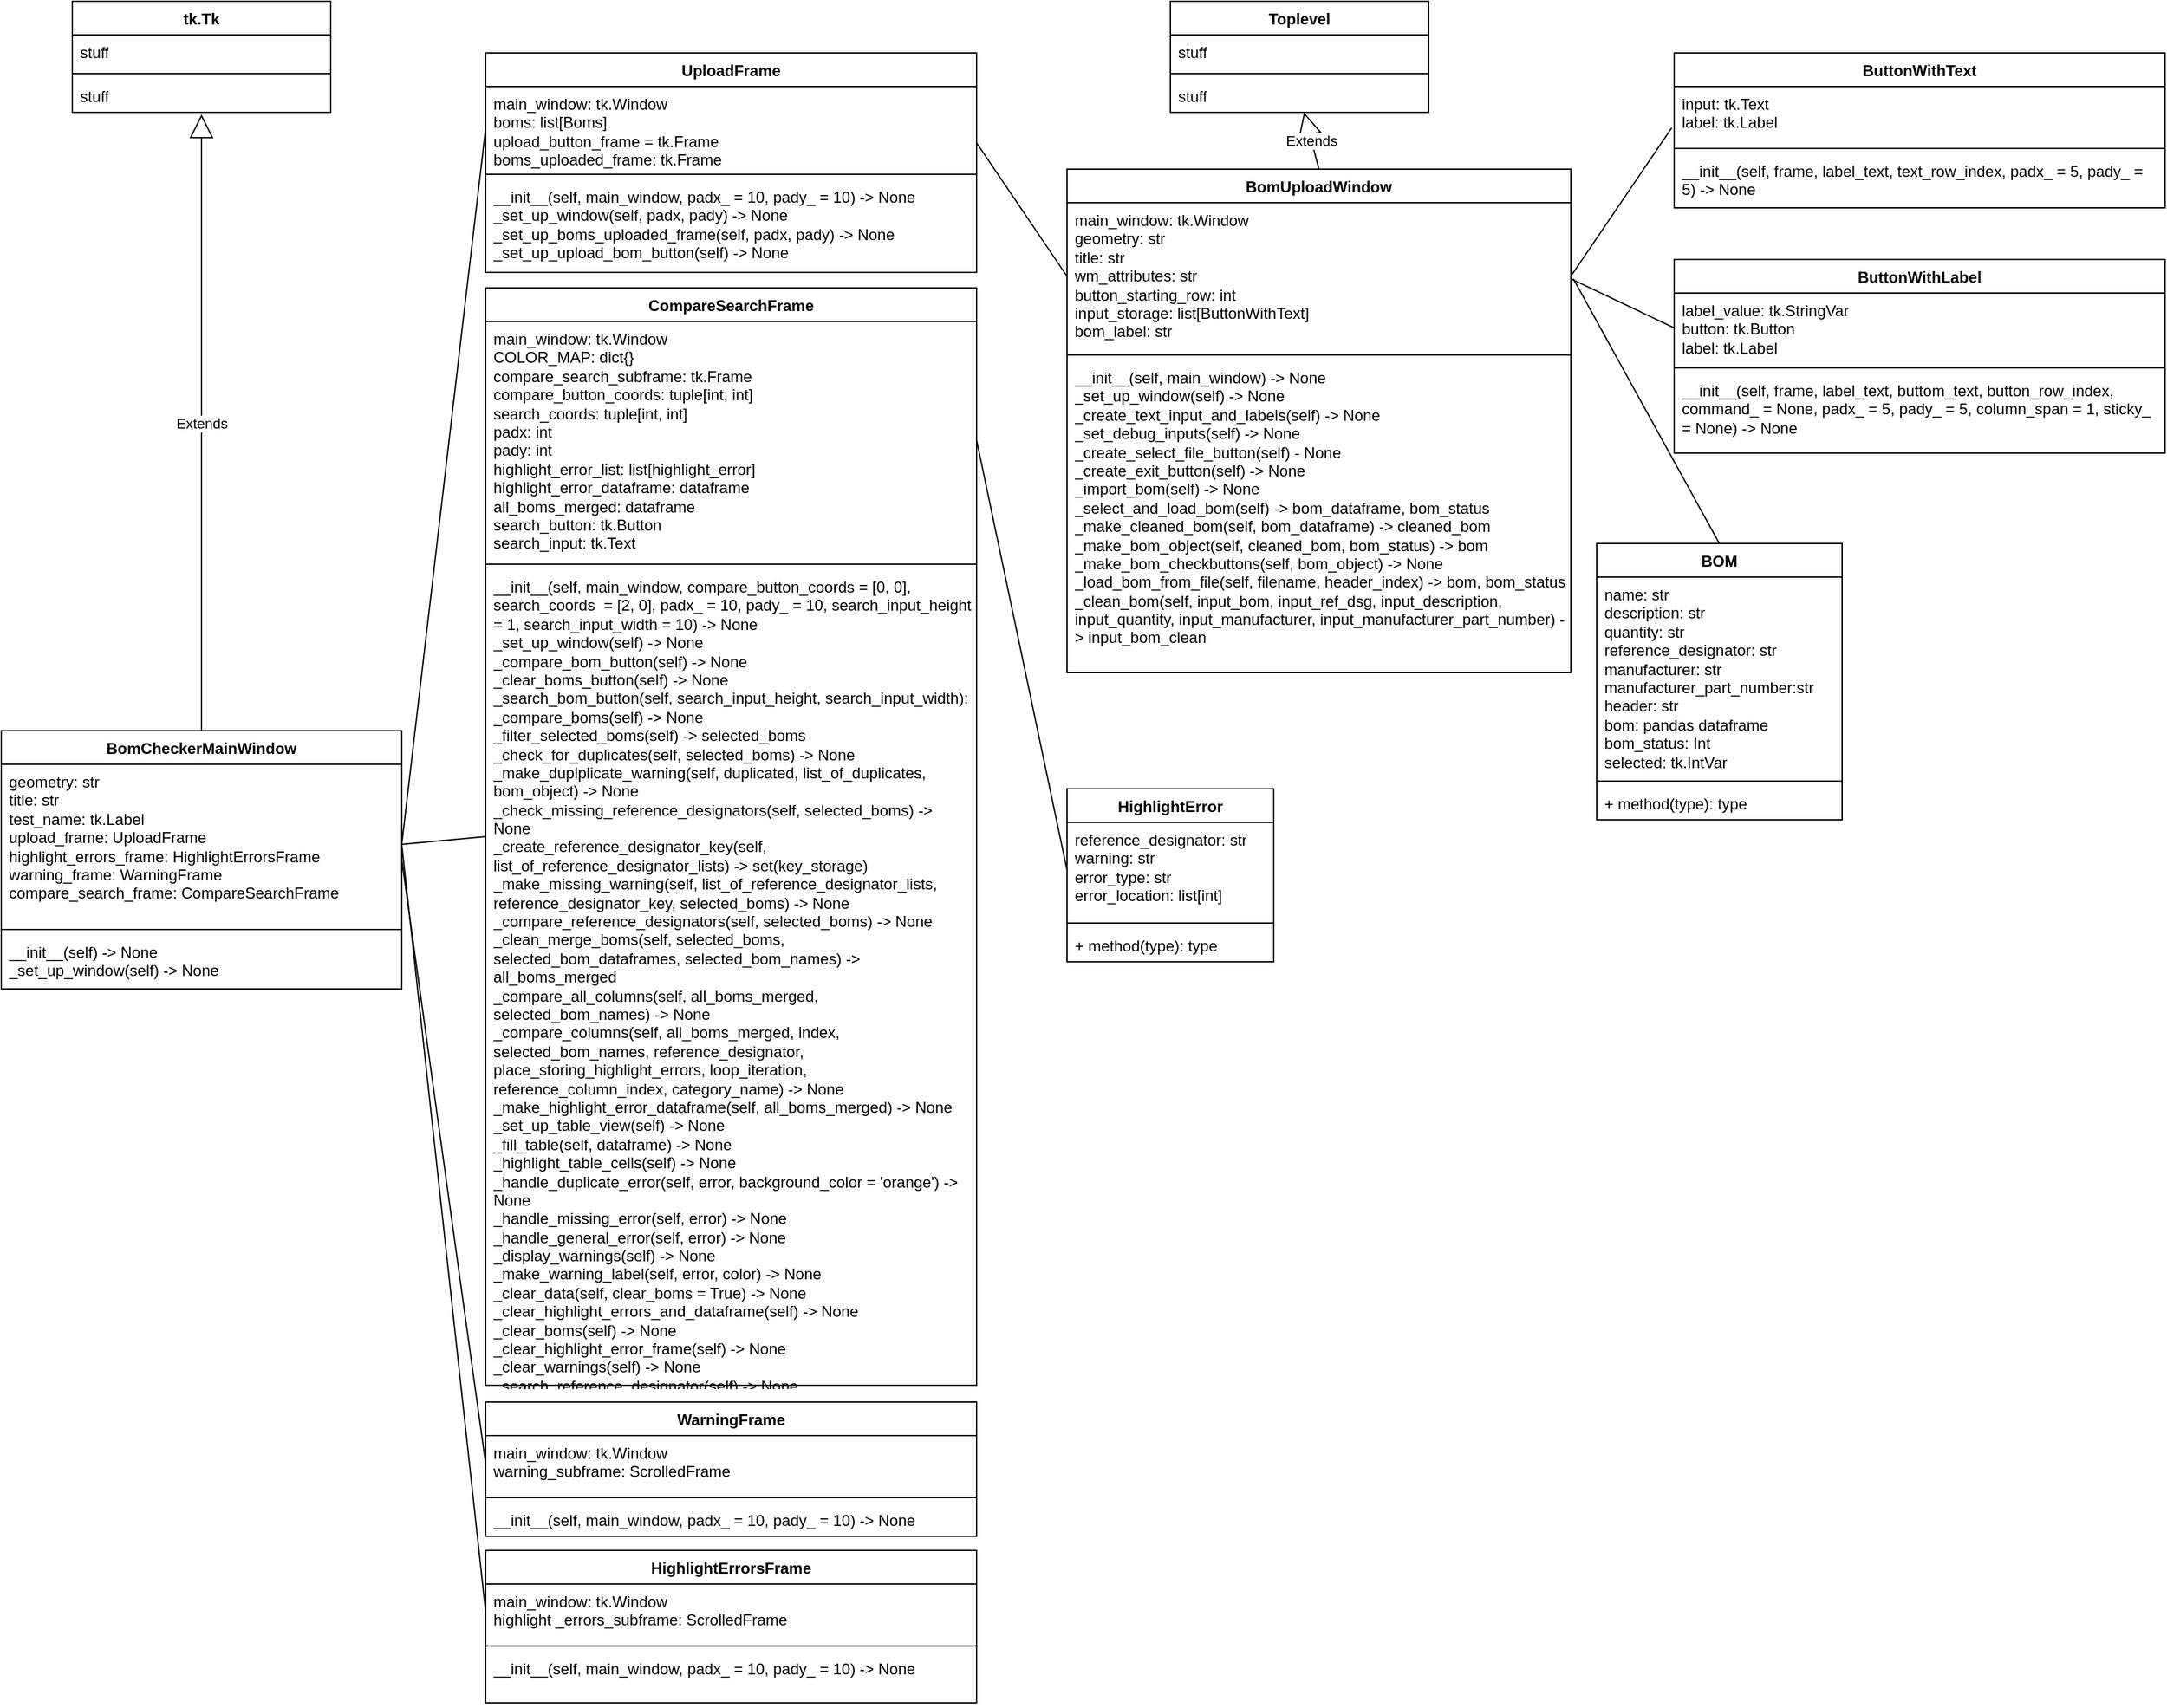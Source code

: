 <mxfile version="24.8.1">
  <diagram name="Page-1" id="vMH8HhIBkj1jx-lWY0Aj">
    <mxGraphModel dx="1909" dy="1189" grid="1" gridSize="10" guides="1" tooltips="1" connect="1" arrows="1" fold="1" page="1" pageScale="1" pageWidth="850" pageHeight="1100" math="0" shadow="0">
      <root>
        <mxCell id="0" />
        <mxCell id="1" parent="0" />
        <mxCell id="oc0d_i5aHuvM6bAmKXlb-20" value="tk.Tk" style="swimlane;fontStyle=1;align=center;verticalAlign=top;childLayout=stackLayout;horizontal=1;startSize=26;horizontalStack=0;resizeParent=1;resizeParentMax=0;resizeLast=0;collapsible=1;marginBottom=0;whiteSpace=wrap;html=1;" parent="1" vertex="1">
          <mxGeometry x="80" width="200" height="86" as="geometry" />
        </mxCell>
        <mxCell id="oc0d_i5aHuvM6bAmKXlb-21" value="stuff" style="text;strokeColor=none;fillColor=none;align=left;verticalAlign=top;spacingLeft=4;spacingRight=4;overflow=hidden;rotatable=0;points=[[0,0.5],[1,0.5]];portConstraint=eastwest;whiteSpace=wrap;html=1;" parent="oc0d_i5aHuvM6bAmKXlb-20" vertex="1">
          <mxGeometry y="26" width="200" height="26" as="geometry" />
        </mxCell>
        <mxCell id="oc0d_i5aHuvM6bAmKXlb-22" value="" style="line;strokeWidth=1;fillColor=none;align=left;verticalAlign=middle;spacingTop=-1;spacingLeft=3;spacingRight=3;rotatable=0;labelPosition=right;points=[];portConstraint=eastwest;strokeColor=inherit;" parent="oc0d_i5aHuvM6bAmKXlb-20" vertex="1">
          <mxGeometry y="52" width="200" height="8" as="geometry" />
        </mxCell>
        <mxCell id="oc0d_i5aHuvM6bAmKXlb-23" value="stuff" style="text;strokeColor=none;fillColor=none;align=left;verticalAlign=top;spacingLeft=4;spacingRight=4;overflow=hidden;rotatable=0;points=[[0,0.5],[1,0.5]];portConstraint=eastwest;whiteSpace=wrap;html=1;" parent="oc0d_i5aHuvM6bAmKXlb-20" vertex="1">
          <mxGeometry y="60" width="200" height="26" as="geometry" />
        </mxCell>
        <mxCell id="oc0d_i5aHuvM6bAmKXlb-30" value="BomCheckerMainWindow" style="swimlane;fontStyle=1;align=center;verticalAlign=top;childLayout=stackLayout;horizontal=1;startSize=26;horizontalStack=0;resizeParent=1;resizeParentMax=0;resizeLast=0;collapsible=1;marginBottom=0;whiteSpace=wrap;html=1;" parent="1" vertex="1">
          <mxGeometry x="25" y="565" width="310" height="200" as="geometry" />
        </mxCell>
        <mxCell id="oc0d_i5aHuvM6bAmKXlb-31" value="&lt;div&gt;geometry: str&lt;br&gt;&lt;/div&gt;&lt;div&gt;title: str&lt;/div&gt;&lt;div&gt;test_name: tk.Label&lt;/div&gt;&lt;div&gt;upload_frame: UploadFrame&lt;/div&gt;&lt;div&gt;highlight_errors_frame: HighlightErrorsFrame&lt;/div&gt;&lt;div&gt;warning_frame: WarningFrame&lt;/div&gt;&lt;div&gt;compare_search_frame: CompareSearchFrame&lt;/div&gt;&lt;div&gt;&lt;br&gt;&lt;/div&gt;&lt;div&gt;&lt;br&gt;&lt;/div&gt;&lt;div&gt;&lt;br&gt;&lt;/div&gt;&lt;div&gt;&lt;br&gt;&lt;br&gt;&lt;/div&gt;" style="text;strokeColor=none;fillColor=none;align=left;verticalAlign=top;spacingLeft=4;spacingRight=4;overflow=hidden;rotatable=0;points=[[0,0.5],[1,0.5]];portConstraint=eastwest;whiteSpace=wrap;html=1;" parent="oc0d_i5aHuvM6bAmKXlb-30" vertex="1">
          <mxGeometry y="26" width="310" height="124" as="geometry" />
        </mxCell>
        <mxCell id="oc0d_i5aHuvM6bAmKXlb-32" value="" style="line;strokeWidth=1;fillColor=none;align=left;verticalAlign=middle;spacingTop=-1;spacingLeft=3;spacingRight=3;rotatable=0;labelPosition=right;points=[];portConstraint=eastwest;strokeColor=inherit;" parent="oc0d_i5aHuvM6bAmKXlb-30" vertex="1">
          <mxGeometry y="150" width="310" height="8" as="geometry" />
        </mxCell>
        <mxCell id="oc0d_i5aHuvM6bAmKXlb-33" value="&lt;div&gt;__init__(self) -&amp;gt; None&lt;/div&gt;&lt;div&gt;_set_up_window(self) -&amp;gt; None&lt;br&gt;&lt;/div&gt;" style="text;strokeColor=none;fillColor=none;align=left;verticalAlign=top;spacingLeft=4;spacingRight=4;overflow=hidden;rotatable=0;points=[[0,0.5],[1,0.5]];portConstraint=eastwest;whiteSpace=wrap;html=1;" parent="oc0d_i5aHuvM6bAmKXlb-30" vertex="1">
          <mxGeometry y="158" width="310" height="42" as="geometry" />
        </mxCell>
        <mxCell id="oc0d_i5aHuvM6bAmKXlb-38" value="UploadFrame" style="swimlane;fontStyle=1;align=center;verticalAlign=top;childLayout=stackLayout;horizontal=1;startSize=26;horizontalStack=0;resizeParent=1;resizeParentMax=0;resizeLast=0;collapsible=1;marginBottom=0;whiteSpace=wrap;html=1;" parent="1" vertex="1">
          <mxGeometry x="400" y="40" width="380" height="170" as="geometry" />
        </mxCell>
        <mxCell id="oc0d_i5aHuvM6bAmKXlb-39" value="&lt;div&gt;main_window: tk.Window&lt;br&gt;&lt;/div&gt;&lt;div&gt;boms: list[Boms]&lt;/div&gt;&lt;div&gt;upload_button_frame = tk.Frame&lt;br&gt;&lt;/div&gt;&lt;div&gt;boms_uploaded_frame: tk.Frame&lt;/div&gt;" style="text;strokeColor=none;fillColor=none;align=left;verticalAlign=top;spacingLeft=4;spacingRight=4;overflow=hidden;rotatable=0;points=[[0,0.5],[1,0.5]];portConstraint=eastwest;whiteSpace=wrap;html=1;" parent="oc0d_i5aHuvM6bAmKXlb-38" vertex="1">
          <mxGeometry y="26" width="380" height="64" as="geometry" />
        </mxCell>
        <mxCell id="oc0d_i5aHuvM6bAmKXlb-40" value="" style="line;strokeWidth=1;fillColor=none;align=left;verticalAlign=middle;spacingTop=-1;spacingLeft=3;spacingRight=3;rotatable=0;labelPosition=right;points=[];portConstraint=eastwest;strokeColor=inherit;" parent="oc0d_i5aHuvM6bAmKXlb-38" vertex="1">
          <mxGeometry y="90" width="380" height="8" as="geometry" />
        </mxCell>
        <mxCell id="oc0d_i5aHuvM6bAmKXlb-41" value="&lt;div&gt;__init__(self, main_window, padx_ = 10, pady_ = 10) -&amp;gt; None&lt;/div&gt;&lt;div&gt;_set_up_window(self, padx, pady) -&amp;gt; None&lt;/div&gt;&lt;div&gt;_set_up_boms_uploaded_frame(self, padx, pady) -&amp;gt; None&lt;/div&gt;&lt;div&gt;_set_up_upload_bom_button(self) -&amp;gt; None&lt;br&gt;&lt;/div&gt;" style="text;strokeColor=none;fillColor=none;align=left;verticalAlign=top;spacingLeft=4;spacingRight=4;overflow=hidden;rotatable=0;points=[[0,0.5],[1,0.5]];portConstraint=eastwest;whiteSpace=wrap;html=1;" parent="oc0d_i5aHuvM6bAmKXlb-38" vertex="1">
          <mxGeometry y="98" width="380" height="72" as="geometry" />
        </mxCell>
        <mxCell id="oc0d_i5aHuvM6bAmKXlb-42" value="CompareSearchFrame" style="swimlane;fontStyle=1;align=center;verticalAlign=top;childLayout=stackLayout;horizontal=1;startSize=26;horizontalStack=0;resizeParent=1;resizeParentMax=0;resizeLast=0;collapsible=1;marginBottom=0;whiteSpace=wrap;html=1;strokeColor=#000000;" parent="1" vertex="1">
          <mxGeometry x="400" y="222" width="380" height="850" as="geometry" />
        </mxCell>
        <mxCell id="oc0d_i5aHuvM6bAmKXlb-43" value="&lt;div&gt;main_window: tk.Window&lt;/div&gt;&lt;div&gt;COLOR_MAP: dict{}&lt;br&gt;&lt;/div&gt;&lt;div&gt;compare_search_subframe: tk.Frame&lt;/div&gt;&lt;div&gt;compare_button_coords: tuple[int, int]&lt;/div&gt;&lt;div&gt;search_coords: tuple[int, int]&lt;/div&gt;&lt;div&gt;padx: int&lt;/div&gt;&lt;div&gt;pady: int&lt;br&gt;&lt;/div&gt;&lt;div&gt;highlight_error_list: list[highlight_error]&lt;br&gt;&lt;/div&gt;&lt;div&gt;highlight_error_dataframe: dataframe&lt;br&gt;&lt;/div&gt;&lt;div&gt;all_boms_merged: dataframe&lt;br&gt;&lt;/div&gt;&lt;div&gt;search_button: tk.Button &lt;br&gt;&lt;/div&gt;&lt;div&gt;search_input: tk.Text&lt;br&gt;&lt;/div&gt;" style="text;strokeColor=none;fillColor=none;align=left;verticalAlign=top;spacingLeft=4;spacingRight=4;overflow=hidden;rotatable=0;points=[[0,0.5],[1,0.5]];portConstraint=eastwest;whiteSpace=wrap;html=1;" parent="oc0d_i5aHuvM6bAmKXlb-42" vertex="1">
          <mxGeometry y="26" width="380" height="184" as="geometry" />
        </mxCell>
        <mxCell id="oc0d_i5aHuvM6bAmKXlb-44" value="" style="line;strokeWidth=1;fillColor=none;align=left;verticalAlign=middle;spacingTop=-1;spacingLeft=3;spacingRight=3;rotatable=0;labelPosition=right;points=[];portConstraint=eastwest;strokeColor=inherit;" parent="oc0d_i5aHuvM6bAmKXlb-42" vertex="1">
          <mxGeometry y="210" width="380" height="8" as="geometry" />
        </mxCell>
        <mxCell id="oc0d_i5aHuvM6bAmKXlb-45" value="&lt;div&gt;__init__(self, main_window, compare_button_coords = [0, 0], search_coords&amp;nbsp; = [2, 0], padx_ = 10, pady_ = 10, search_input_height = 1, search_input_width = 10) -&amp;gt; None&lt;/div&gt;&lt;div&gt;_set_up_window(self) -&amp;gt; None&lt;/div&gt;&lt;div&gt;_compare_bom_button(self) -&amp;gt; None&lt;/div&gt;&lt;div&gt;_clear_boms_button(self) -&amp;gt; None&lt;/div&gt;&lt;div&gt;_search_bom_button(self, search_input_height, search_input_width): &lt;br&gt;&lt;/div&gt;&lt;div&gt;_compare_boms(self) -&amp;gt; None&lt;/div&gt;&lt;div&gt;_filter_selected_boms(self) -&amp;gt; selected_boms&lt;br&gt;&lt;/div&gt;&lt;div&gt;_check_for_duplicates(self, selected_boms) -&amp;gt; None&lt;/div&gt;&lt;div&gt;_make_duplplicate_warning(self, duplicated, list_of_duplicates, bom_object) -&amp;gt; None&lt;/div&gt;&lt;div&gt;_check_missing_reference_designators(self, selected_boms) -&amp;gt; None&lt;/div&gt;&lt;div&gt;_create_reference_designator_key(self, list_of_reference_designator_lists) -&amp;gt; set(key_storage)&lt;br&gt;&lt;/div&gt;&lt;div&gt;_make_missing_warning(self, list_of_reference_designator_lists, reference_designator_key, selected_boms) -&amp;gt; None&lt;/div&gt;&lt;div&gt;_compare_reference_designators(self, selected_boms) -&amp;gt; None&lt;/div&gt;&lt;div&gt;_clean_merge_boms(self, selected_boms, selected_bom_dataframes, selected_bom_names) -&amp;gt; all_boms_merged&lt;/div&gt;&lt;div&gt;_compare_all_columns(self, all_boms_merged, selected_bom_names) -&amp;gt; None&lt;/div&gt;&lt;div&gt;_compare_columns(self, all_boms_merged, index, selected_bom_names, reference_designator, place_storing_highlight_errors, loop_iteration, reference_column_index, category_name) -&amp;gt; None&lt;/div&gt;&lt;div&gt;_make_highlight_error_dataframe(self, all_boms_merged) -&amp;gt; None&lt;/div&gt;&lt;div&gt;_set_up_table_view(self) -&amp;gt; None&lt;/div&gt;&lt;div&gt;_fill_table(self, dataframe) -&amp;gt; None&lt;/div&gt;&lt;div&gt;_highlight_table_cells(self) -&amp;gt; None&lt;/div&gt;&lt;div&gt;_handle_duplicate_error(self, error, background_color = &#39;orange&#39;) -&amp;gt; None&lt;/div&gt;&lt;div&gt;_handle_missing_error(self, error) -&amp;gt; None&lt;/div&gt;&lt;div&gt;_handle_general_error(self, error) -&amp;gt; None&lt;/div&gt;&lt;div&gt;_display_warnings(self) -&amp;gt; None&lt;/div&gt;&lt;div&gt;_make_warning_label(self, error, color) -&amp;gt; None&lt;/div&gt;&lt;div&gt;_clear_data(self, clear_boms = True) -&amp;gt; None&lt;/div&gt;&lt;div&gt;_clear_highlight_errors_and_dataframe(self) -&amp;gt; None&lt;/div&gt;&lt;div&gt;_clear_boms(self) -&amp;gt; None&lt;/div&gt;&lt;div&gt;_clear_highlight_error_frame(self) -&amp;gt; None&lt;/div&gt;&lt;div&gt;_clear_warnings(self) -&amp;gt; None&lt;/div&gt;&lt;div&gt;_search_reference_designator(self) -&amp;gt; None&lt;/div&gt;&lt;div&gt;_get_searched_reference_designators(self) -&amp;gt; None&lt;/div&gt;" style="text;strokeColor=none;fillColor=none;align=left;verticalAlign=top;spacingLeft=4;spacingRight=4;overflow=hidden;rotatable=0;points=[[0,0.5],[1,0.5]];portConstraint=eastwest;whiteSpace=wrap;html=1;" parent="oc0d_i5aHuvM6bAmKXlb-42" vertex="1">
          <mxGeometry y="218" width="380" height="632" as="geometry" />
        </mxCell>
        <mxCell id="oc0d_i5aHuvM6bAmKXlb-46" value="WarningFrame" style="swimlane;fontStyle=1;align=center;verticalAlign=top;childLayout=stackLayout;horizontal=1;startSize=26;horizontalStack=0;resizeParent=1;resizeParentMax=0;resizeLast=0;collapsible=1;marginBottom=0;whiteSpace=wrap;html=1;" parent="1" vertex="1">
          <mxGeometry x="400" y="1085" width="380" height="104" as="geometry" />
        </mxCell>
        <mxCell id="oc0d_i5aHuvM6bAmKXlb-47" value="&lt;div&gt;main_window: tk.Window&lt;/div&gt;&lt;div&gt;warning_subframe: ScrolledFrame&lt;br&gt;&lt;/div&gt;" style="text;strokeColor=none;fillColor=none;align=left;verticalAlign=top;spacingLeft=4;spacingRight=4;overflow=hidden;rotatable=0;points=[[0,0.5],[1,0.5]];portConstraint=eastwest;whiteSpace=wrap;html=1;" parent="oc0d_i5aHuvM6bAmKXlb-46" vertex="1">
          <mxGeometry y="26" width="380" height="44" as="geometry" />
        </mxCell>
        <mxCell id="oc0d_i5aHuvM6bAmKXlb-48" value="" style="line;strokeWidth=1;fillColor=none;align=left;verticalAlign=middle;spacingTop=-1;spacingLeft=3;spacingRight=3;rotatable=0;labelPosition=right;points=[];portConstraint=eastwest;strokeColor=inherit;" parent="oc0d_i5aHuvM6bAmKXlb-46" vertex="1">
          <mxGeometry y="70" width="380" height="8" as="geometry" />
        </mxCell>
        <mxCell id="oc0d_i5aHuvM6bAmKXlb-49" value="__init__(self, main_window, padx_ = 10, pady_ = 10) -&amp;gt; None" style="text;strokeColor=none;fillColor=none;align=left;verticalAlign=top;spacingLeft=4;spacingRight=4;overflow=hidden;rotatable=0;points=[[0,0.5],[1,0.5]];portConstraint=eastwest;whiteSpace=wrap;html=1;" parent="oc0d_i5aHuvM6bAmKXlb-46" vertex="1">
          <mxGeometry y="78" width="380" height="26" as="geometry" />
        </mxCell>
        <mxCell id="oc0d_i5aHuvM6bAmKXlb-50" value="HighlightErrorsFrame" style="swimlane;fontStyle=1;align=center;verticalAlign=top;childLayout=stackLayout;horizontal=1;startSize=26;horizontalStack=0;resizeParent=1;resizeParentMax=0;resizeLast=0;collapsible=1;marginBottom=0;whiteSpace=wrap;html=1;" parent="1" vertex="1">
          <mxGeometry x="400" y="1200" width="380" height="118" as="geometry" />
        </mxCell>
        <mxCell id="oc0d_i5aHuvM6bAmKXlb-51" value="&lt;div&gt;main_window: tk.Window&lt;/div&gt;&lt;div&gt;highlight _errors_subframe: ScrolledFrame&lt;br&gt;&lt;/div&gt;" style="text;strokeColor=none;fillColor=none;align=left;verticalAlign=top;spacingLeft=4;spacingRight=4;overflow=hidden;rotatable=0;points=[[0,0.5],[1,0.5]];portConstraint=eastwest;whiteSpace=wrap;html=1;" parent="oc0d_i5aHuvM6bAmKXlb-50" vertex="1">
          <mxGeometry y="26" width="380" height="44" as="geometry" />
        </mxCell>
        <mxCell id="oc0d_i5aHuvM6bAmKXlb-52" value="" style="line;strokeWidth=1;fillColor=none;align=left;verticalAlign=middle;spacingTop=-1;spacingLeft=3;spacingRight=3;rotatable=0;labelPosition=right;points=[];portConstraint=eastwest;strokeColor=inherit;" parent="oc0d_i5aHuvM6bAmKXlb-50" vertex="1">
          <mxGeometry y="70" width="380" height="8" as="geometry" />
        </mxCell>
        <mxCell id="oc0d_i5aHuvM6bAmKXlb-53" value="__init__(self, main_window, padx_ = 10, pady_ = 10) -&amp;gt; None" style="text;strokeColor=none;fillColor=none;align=left;verticalAlign=top;spacingLeft=4;spacingRight=4;overflow=hidden;rotatable=0;points=[[0,0.5],[1,0.5]];portConstraint=eastwest;whiteSpace=wrap;html=1;" parent="oc0d_i5aHuvM6bAmKXlb-50" vertex="1">
          <mxGeometry y="78" width="380" height="40" as="geometry" />
        </mxCell>
        <mxCell id="oc0d_i5aHuvM6bAmKXlb-54" value="Extends" style="endArrow=block;endSize=16;endFill=0;html=1;rounded=0;entryX=0.5;entryY=1.058;entryDx=0;entryDy=0;entryPerimeter=0;exitX=0.5;exitY=0;exitDx=0;exitDy=0;" parent="1" source="oc0d_i5aHuvM6bAmKXlb-30" target="oc0d_i5aHuvM6bAmKXlb-23" edge="1">
          <mxGeometry width="160" relative="1" as="geometry">
            <mxPoint x="190" y="280" as="sourcePoint" />
            <mxPoint x="350" y="280" as="targetPoint" />
          </mxGeometry>
        </mxCell>
        <mxCell id="oc0d_i5aHuvM6bAmKXlb-55" value="" style="endArrow=none;html=1;rounded=0;entryX=0;entryY=0.5;entryDx=0;entryDy=0;exitX=1;exitY=0.5;exitDx=0;exitDy=0;" parent="1" source="oc0d_i5aHuvM6bAmKXlb-31" target="oc0d_i5aHuvM6bAmKXlb-39" edge="1">
          <mxGeometry width="50" height="50" relative="1" as="geometry">
            <mxPoint x="320" y="270" as="sourcePoint" />
            <mxPoint x="370" y="220" as="targetPoint" />
          </mxGeometry>
        </mxCell>
        <mxCell id="oc0d_i5aHuvM6bAmKXlb-56" value="" style="endArrow=none;html=1;rounded=0;entryX=0;entryY=0.5;entryDx=0;entryDy=0;exitX=1;exitY=0.5;exitDx=0;exitDy=0;" parent="1" source="oc0d_i5aHuvM6bAmKXlb-31" target="oc0d_i5aHuvM6bAmKXlb-42" edge="1">
          <mxGeometry width="50" height="50" relative="1" as="geometry">
            <mxPoint x="345" y="258" as="sourcePoint" />
            <mxPoint x="410" y="72" as="targetPoint" />
          </mxGeometry>
        </mxCell>
        <mxCell id="oc0d_i5aHuvM6bAmKXlb-57" value="" style="endArrow=none;html=1;rounded=0;entryX=0;entryY=0.5;entryDx=0;entryDy=0;exitX=1;exitY=0.5;exitDx=0;exitDy=0;" parent="1" source="oc0d_i5aHuvM6bAmKXlb-31" target="oc0d_i5aHuvM6bAmKXlb-51" edge="1">
          <mxGeometry width="50" height="50" relative="1" as="geometry">
            <mxPoint x="320" y="280" as="sourcePoint" />
            <mxPoint x="370" y="230" as="targetPoint" />
          </mxGeometry>
        </mxCell>
        <mxCell id="oc0d_i5aHuvM6bAmKXlb-58" value="" style="endArrow=none;html=1;rounded=0;entryX=0;entryY=0.5;entryDx=0;entryDy=0;exitX=1;exitY=0.5;exitDx=0;exitDy=0;" parent="1" source="oc0d_i5aHuvM6bAmKXlb-30" target="oc0d_i5aHuvM6bAmKXlb-47" edge="1">
          <mxGeometry width="50" height="50" relative="1" as="geometry">
            <mxPoint x="320" y="280" as="sourcePoint" />
            <mxPoint x="370" y="230" as="targetPoint" />
          </mxGeometry>
        </mxCell>
        <mxCell id="oc0d_i5aHuvM6bAmKXlb-59" value="ButtonWithText" style="swimlane;fontStyle=1;align=center;verticalAlign=top;childLayout=stackLayout;horizontal=1;startSize=26;horizontalStack=0;resizeParent=1;resizeParentMax=0;resizeLast=0;collapsible=1;marginBottom=0;whiteSpace=wrap;html=1;" parent="1" vertex="1">
          <mxGeometry x="1320" y="40" width="380" height="120" as="geometry" />
        </mxCell>
        <mxCell id="oc0d_i5aHuvM6bAmKXlb-60" value="&lt;div&gt;input: tk.Text&lt;/div&gt;&lt;div&gt;label: tk.Label&lt;br&gt;&lt;/div&gt;" style="text;strokeColor=none;fillColor=none;align=left;verticalAlign=top;spacingLeft=4;spacingRight=4;overflow=hidden;rotatable=0;points=[[0,0.5],[1,0.5]];portConstraint=eastwest;whiteSpace=wrap;html=1;" parent="oc0d_i5aHuvM6bAmKXlb-59" vertex="1">
          <mxGeometry y="26" width="380" height="44" as="geometry" />
        </mxCell>
        <mxCell id="oc0d_i5aHuvM6bAmKXlb-61" value="" style="line;strokeWidth=1;fillColor=none;align=left;verticalAlign=middle;spacingTop=-1;spacingLeft=3;spacingRight=3;rotatable=0;labelPosition=right;points=[];portConstraint=eastwest;strokeColor=inherit;" parent="oc0d_i5aHuvM6bAmKXlb-59" vertex="1">
          <mxGeometry y="70" width="380" height="8" as="geometry" />
        </mxCell>
        <mxCell id="oc0d_i5aHuvM6bAmKXlb-62" value="__init__(self, frame, label_text, text_row_index, padx_ = 5, pady_ = 5) -&amp;gt; None" style="text;strokeColor=none;fillColor=none;align=left;verticalAlign=top;spacingLeft=4;spacingRight=4;overflow=hidden;rotatable=0;points=[[0,0.5],[1,0.5]];portConstraint=eastwest;whiteSpace=wrap;html=1;" parent="oc0d_i5aHuvM6bAmKXlb-59" vertex="1">
          <mxGeometry y="78" width="380" height="42" as="geometry" />
        </mxCell>
        <mxCell id="oc0d_i5aHuvM6bAmKXlb-63" value="ButtonWithLabel" style="swimlane;fontStyle=1;align=center;verticalAlign=top;childLayout=stackLayout;horizontal=1;startSize=26;horizontalStack=0;resizeParent=1;resizeParentMax=0;resizeLast=0;collapsible=1;marginBottom=0;whiteSpace=wrap;html=1;" parent="1" vertex="1">
          <mxGeometry x="1320" y="200" width="380" height="150" as="geometry" />
        </mxCell>
        <mxCell id="oc0d_i5aHuvM6bAmKXlb-64" value="&lt;div&gt;label_value: tk.StringVar&lt;/div&gt;&lt;div&gt;button: tk.Button&lt;/div&gt;&lt;div&gt;label: tk.Label&lt;br&gt;&lt;/div&gt;" style="text;strokeColor=none;fillColor=none;align=left;verticalAlign=top;spacingLeft=4;spacingRight=4;overflow=hidden;rotatable=0;points=[[0,0.5],[1,0.5]];portConstraint=eastwest;whiteSpace=wrap;html=1;" parent="oc0d_i5aHuvM6bAmKXlb-63" vertex="1">
          <mxGeometry y="26" width="380" height="54" as="geometry" />
        </mxCell>
        <mxCell id="oc0d_i5aHuvM6bAmKXlb-65" value="" style="line;strokeWidth=1;fillColor=none;align=left;verticalAlign=middle;spacingTop=-1;spacingLeft=3;spacingRight=3;rotatable=0;labelPosition=right;points=[];portConstraint=eastwest;strokeColor=inherit;" parent="oc0d_i5aHuvM6bAmKXlb-63" vertex="1">
          <mxGeometry y="80" width="380" height="8" as="geometry" />
        </mxCell>
        <mxCell id="oc0d_i5aHuvM6bAmKXlb-66" value="__init__(self, frame, label_text, buttom_text, button_row_index, command_ = None, padx_ = 5, pady_ = 5, column_span = 1, sticky_ = None) -&amp;gt; None" style="text;strokeColor=none;fillColor=none;align=left;verticalAlign=top;spacingLeft=4;spacingRight=4;overflow=hidden;rotatable=0;points=[[0,0.5],[1,0.5]];portConstraint=eastwest;whiteSpace=wrap;html=1;" parent="oc0d_i5aHuvM6bAmKXlb-63" vertex="1">
          <mxGeometry y="88" width="380" height="62" as="geometry" />
        </mxCell>
        <mxCell id="oc0d_i5aHuvM6bAmKXlb-68" value="Toplevel" style="swimlane;fontStyle=1;align=center;verticalAlign=top;childLayout=stackLayout;horizontal=1;startSize=26;horizontalStack=0;resizeParent=1;resizeParentMax=0;resizeLast=0;collapsible=1;marginBottom=0;whiteSpace=wrap;html=1;" parent="1" vertex="1">
          <mxGeometry x="930" width="200" height="86" as="geometry" />
        </mxCell>
        <mxCell id="oc0d_i5aHuvM6bAmKXlb-69" value="stuff" style="text;strokeColor=none;fillColor=none;align=left;verticalAlign=top;spacingLeft=4;spacingRight=4;overflow=hidden;rotatable=0;points=[[0,0.5],[1,0.5]];portConstraint=eastwest;whiteSpace=wrap;html=1;" parent="oc0d_i5aHuvM6bAmKXlb-68" vertex="1">
          <mxGeometry y="26" width="200" height="26" as="geometry" />
        </mxCell>
        <mxCell id="oc0d_i5aHuvM6bAmKXlb-70" value="" style="line;strokeWidth=1;fillColor=none;align=left;verticalAlign=middle;spacingTop=-1;spacingLeft=3;spacingRight=3;rotatable=0;labelPosition=right;points=[];portConstraint=eastwest;strokeColor=inherit;" parent="oc0d_i5aHuvM6bAmKXlb-68" vertex="1">
          <mxGeometry y="52" width="200" height="8" as="geometry" />
        </mxCell>
        <mxCell id="oc0d_i5aHuvM6bAmKXlb-71" value="stuff" style="text;strokeColor=none;fillColor=none;align=left;verticalAlign=top;spacingLeft=4;spacingRight=4;overflow=hidden;rotatable=0;points=[[0,0.5],[1,0.5]];portConstraint=eastwest;whiteSpace=wrap;html=1;" parent="oc0d_i5aHuvM6bAmKXlb-68" vertex="1">
          <mxGeometry y="60" width="200" height="26" as="geometry" />
        </mxCell>
        <mxCell id="oc0d_i5aHuvM6bAmKXlb-72" value="BomUploadWindow" style="swimlane;fontStyle=1;align=center;verticalAlign=top;childLayout=stackLayout;horizontal=1;startSize=26;horizontalStack=0;resizeParent=1;resizeParentMax=0;resizeLast=0;collapsible=1;marginBottom=0;whiteSpace=wrap;html=1;strokeColor=#000000;" parent="1" vertex="1">
          <mxGeometry x="850" y="130" width="390" height="390" as="geometry" />
        </mxCell>
        <mxCell id="oc0d_i5aHuvM6bAmKXlb-73" value="&lt;div&gt;main_window: tk.Window&lt;br&gt;&lt;/div&gt;&lt;div&gt;geometry: str&lt;br&gt;&lt;/div&gt;&lt;div&gt;title: str&lt;/div&gt;&lt;div&gt;wm_attributes: str&lt;/div&gt;&lt;div&gt;button_starting_row: int&lt;br&gt;&lt;/div&gt;&lt;div&gt;input_storage: list[ButtonWithText]&lt;/div&gt;&lt;div&gt;bom_label: str&lt;br&gt;&lt;/div&gt;" style="text;strokeColor=none;fillColor=none;align=left;verticalAlign=top;spacingLeft=4;spacingRight=4;overflow=hidden;rotatable=0;points=[[0,0.5],[1,0.5]];portConstraint=eastwest;whiteSpace=wrap;html=1;" parent="oc0d_i5aHuvM6bAmKXlb-72" vertex="1">
          <mxGeometry y="26" width="390" height="114" as="geometry" />
        </mxCell>
        <mxCell id="oc0d_i5aHuvM6bAmKXlb-74" value="" style="line;strokeWidth=1;fillColor=none;align=left;verticalAlign=middle;spacingTop=-1;spacingLeft=3;spacingRight=3;rotatable=0;labelPosition=right;points=[];portConstraint=eastwest;strokeColor=inherit;" parent="oc0d_i5aHuvM6bAmKXlb-72" vertex="1">
          <mxGeometry y="140" width="390" height="8" as="geometry" />
        </mxCell>
        <mxCell id="oc0d_i5aHuvM6bAmKXlb-75" value="&lt;div&gt;__init__(self, main_window) -&amp;gt; None&lt;/div&gt;&lt;div&gt;_set_up_window(self) -&amp;gt; None&lt;/div&gt;&lt;div&gt;_create_text_input_and_labels(self) -&amp;gt; None&lt;/div&gt;&lt;div&gt;_set_debug_inputs(self) -&amp;gt; None&lt;/div&gt;&lt;div&gt;_create_select_file_button(self) - None&lt;/div&gt;&lt;div&gt;_create_exit_button(self) -&amp;gt; None&lt;/div&gt;&lt;div&gt;_import_bom(self) -&amp;gt; None&lt;/div&gt;&lt;div&gt;_select_and_load_bom(self) -&amp;gt; bom_dataframe, bom_status&lt;/div&gt;&lt;div&gt;_make_cleaned_bom(self, bom_dataframe) -&amp;gt; cleaned_bom&lt;br&gt;&lt;/div&gt;&lt;div&gt;_make_bom_object(self, cleaned_bom, bom_status) -&amp;gt; bom&lt;/div&gt;&lt;div&gt;_make_bom_checkbuttons(self, bom_object) -&amp;gt; None&lt;/div&gt;&lt;div&gt;_load_bom_from_file(self, filename, header_index) -&amp;gt; bom, bom_status&lt;/div&gt;&lt;div&gt;_clean_bom(self, input_bom, input_ref_dsg, input_description, input_quantity, input_manufacturer, input_manufacturer_part_number) -&amp;gt; input_bom_clean&lt;/div&gt;" style="text;strokeColor=none;fillColor=none;align=left;verticalAlign=top;spacingLeft=4;spacingRight=4;overflow=hidden;rotatable=0;points=[[0,0.5],[1,0.5]];portConstraint=eastwest;whiteSpace=wrap;html=1;" parent="oc0d_i5aHuvM6bAmKXlb-72" vertex="1">
          <mxGeometry y="148" width="390" height="242" as="geometry" />
        </mxCell>
        <mxCell id="oc0d_i5aHuvM6bAmKXlb-76" value="Extends" style="endArrow=block;endSize=16;endFill=0;html=1;rounded=0;exitX=0.5;exitY=0;exitDx=0;exitDy=0;" parent="1" source="oc0d_i5aHuvM6bAmKXlb-72" target="oc0d_i5aHuvM6bAmKXlb-71" edge="1">
          <mxGeometry width="160" relative="1" as="geometry">
            <mxPoint x="179.58" y="588" as="sourcePoint" />
            <mxPoint x="179.58" y="516" as="targetPoint" />
          </mxGeometry>
        </mxCell>
        <mxCell id="oc0d_i5aHuvM6bAmKXlb-80" value="" style="endArrow=none;html=1;rounded=0;entryX=0;entryY=0.5;entryDx=0;entryDy=0;exitX=1.002;exitY=0.52;exitDx=0;exitDy=0;exitPerimeter=0;" parent="1" target="oc0d_i5aHuvM6bAmKXlb-64" edge="1" source="oc0d_i5aHuvM6bAmKXlb-73">
          <mxGeometry width="50" height="50" relative="1" as="geometry">
            <mxPoint x="1260" y="250" as="sourcePoint" />
            <mxPoint x="430" y="690" as="targetPoint" />
          </mxGeometry>
        </mxCell>
        <mxCell id="ZUJ1DAtpVTRaMqEPitPn-1" value="HighlightError" style="swimlane;fontStyle=1;align=center;verticalAlign=top;childLayout=stackLayout;horizontal=1;startSize=26;horizontalStack=0;resizeParent=1;resizeParentMax=0;resizeLast=0;collapsible=1;marginBottom=0;whiteSpace=wrap;html=1;strokeColor=#000000;" parent="1" vertex="1">
          <mxGeometry x="850" y="610" width="160" height="134" as="geometry" />
        </mxCell>
        <mxCell id="ZUJ1DAtpVTRaMqEPitPn-2" value="&lt;div&gt;reference_designator: str&lt;/div&gt;&lt;div&gt;warning: str&lt;/div&gt;&lt;div&gt;error_type: str&lt;/div&gt;&lt;div&gt;error_location: list[int]&lt;br&gt;&lt;/div&gt;" style="text;strokeColor=none;fillColor=none;align=left;verticalAlign=top;spacingLeft=4;spacingRight=4;overflow=hidden;rotatable=0;points=[[0,0.5],[1,0.5]];portConstraint=eastwest;whiteSpace=wrap;html=1;" parent="ZUJ1DAtpVTRaMqEPitPn-1" vertex="1">
          <mxGeometry y="26" width="160" height="74" as="geometry" />
        </mxCell>
        <mxCell id="ZUJ1DAtpVTRaMqEPitPn-3" value="" style="line;strokeWidth=1;fillColor=none;align=left;verticalAlign=middle;spacingTop=-1;spacingLeft=3;spacingRight=3;rotatable=0;labelPosition=right;points=[];portConstraint=eastwest;strokeColor=inherit;" parent="ZUJ1DAtpVTRaMqEPitPn-1" vertex="1">
          <mxGeometry y="100" width="160" height="8" as="geometry" />
        </mxCell>
        <mxCell id="ZUJ1DAtpVTRaMqEPitPn-4" value="+ method(type): type" style="text;strokeColor=none;fillColor=none;align=left;verticalAlign=top;spacingLeft=4;spacingRight=4;overflow=hidden;rotatable=0;points=[[0,0.5],[1,0.5]];portConstraint=eastwest;whiteSpace=wrap;html=1;" parent="ZUJ1DAtpVTRaMqEPitPn-1" vertex="1">
          <mxGeometry y="108" width="160" height="26" as="geometry" />
        </mxCell>
        <mxCell id="ZUJ1DAtpVTRaMqEPitPn-6" value="" style="endArrow=none;html=1;rounded=0;entryX=0;entryY=0.5;entryDx=0;entryDy=0;exitX=1;exitY=0.5;exitDx=0;exitDy=0;" parent="1" source="oc0d_i5aHuvM6bAmKXlb-43" target="ZUJ1DAtpVTRaMqEPitPn-2" edge="1">
          <mxGeometry width="50" height="50" relative="1" as="geometry">
            <mxPoint x="550" y="330" as="sourcePoint" />
            <mxPoint x="600" y="280" as="targetPoint" />
          </mxGeometry>
        </mxCell>
        <mxCell id="q_b3ON0QkNFNt4S9hLEJ-1" value="" style="endArrow=none;html=1;rounded=0;entryX=0;entryY=0.5;entryDx=0;entryDy=0;exitX=1;exitY=0.682;exitDx=0;exitDy=0;exitPerimeter=0;" parent="1" source="oc0d_i5aHuvM6bAmKXlb-39" target="oc0d_i5aHuvM6bAmKXlb-73" edge="1">
          <mxGeometry width="50" height="50" relative="1" as="geometry">
            <mxPoint x="830" y="380" as="sourcePoint" />
            <mxPoint x="880" y="330" as="targetPoint" />
          </mxGeometry>
        </mxCell>
        <mxCell id="q_b3ON0QkNFNt4S9hLEJ-2" value="BOM" style="swimlane;fontStyle=1;align=center;verticalAlign=top;childLayout=stackLayout;horizontal=1;startSize=26;horizontalStack=0;resizeParent=1;resizeParentMax=0;resizeLast=0;collapsible=1;marginBottom=0;whiteSpace=wrap;html=1;" parent="1" vertex="1">
          <mxGeometry x="1260" y="420" width="190" height="214" as="geometry" />
        </mxCell>
        <mxCell id="q_b3ON0QkNFNt4S9hLEJ-3" value="&lt;div&gt;name: str&lt;/div&gt;&lt;div&gt;description: str&lt;/div&gt;&lt;div&gt;quantity: str&lt;/div&gt;&lt;div&gt;reference_designator: str&lt;/div&gt;&lt;div&gt;manufacturer: str&lt;/div&gt;&lt;div&gt;manufacturer_part_number:str&lt;/div&gt;&lt;div&gt;header: str&lt;br&gt;&lt;/div&gt;&lt;div&gt;bom: pandas dataframe&lt;br&gt;&lt;/div&gt;&lt;div&gt;bom_status: Int&lt;/div&gt;&lt;div&gt;selected: tk.IntVar&lt;br&gt;&lt;/div&gt;&lt;div&gt;&lt;br&gt;&lt;/div&gt;" style="text;strokeColor=none;fillColor=none;align=left;verticalAlign=top;spacingLeft=4;spacingRight=4;overflow=hidden;rotatable=0;points=[[0,0.5],[1,0.5]];portConstraint=eastwest;whiteSpace=wrap;html=1;" parent="q_b3ON0QkNFNt4S9hLEJ-2" vertex="1">
          <mxGeometry y="26" width="190" height="154" as="geometry" />
        </mxCell>
        <mxCell id="q_b3ON0QkNFNt4S9hLEJ-4" value="" style="line;strokeWidth=1;fillColor=none;align=left;verticalAlign=middle;spacingTop=-1;spacingLeft=3;spacingRight=3;rotatable=0;labelPosition=right;points=[];portConstraint=eastwest;strokeColor=inherit;" parent="q_b3ON0QkNFNt4S9hLEJ-2" vertex="1">
          <mxGeometry y="180" width="190" height="8" as="geometry" />
        </mxCell>
        <mxCell id="q_b3ON0QkNFNt4S9hLEJ-5" value="+ method(type): type" style="text;strokeColor=none;fillColor=none;align=left;verticalAlign=top;spacingLeft=4;spacingRight=4;overflow=hidden;rotatable=0;points=[[0,0.5],[1,0.5]];portConstraint=eastwest;whiteSpace=wrap;html=1;" parent="q_b3ON0QkNFNt4S9hLEJ-2" vertex="1">
          <mxGeometry y="188" width="190" height="26" as="geometry" />
        </mxCell>
        <mxCell id="q_b3ON0QkNFNt4S9hLEJ-6" value="" style="endArrow=none;html=1;rounded=0;exitX=0.5;exitY=0;exitDx=0;exitDy=0;entryX=1.005;entryY=0.518;entryDx=0;entryDy=0;entryPerimeter=0;" parent="1" source="q_b3ON0QkNFNt4S9hLEJ-2" edge="1" target="oc0d_i5aHuvM6bAmKXlb-73">
          <mxGeometry width="50" height="50" relative="1" as="geometry">
            <mxPoint x="830" y="420" as="sourcePoint" />
            <mxPoint x="1240" y="210" as="targetPoint" />
          </mxGeometry>
        </mxCell>
        <mxCell id="q_b3ON0QkNFNt4S9hLEJ-9" value="" style="endArrow=none;html=1;rounded=0;entryX=-0.005;entryY=0.727;entryDx=0;entryDy=0;entryPerimeter=0;exitX=1;exitY=0.5;exitDx=0;exitDy=0;" parent="1" source="oc0d_i5aHuvM6bAmKXlb-73" target="oc0d_i5aHuvM6bAmKXlb-60" edge="1">
          <mxGeometry width="50" height="50" relative="1" as="geometry">
            <mxPoint x="830" y="420" as="sourcePoint" />
            <mxPoint x="880" y="370" as="targetPoint" />
          </mxGeometry>
        </mxCell>
      </root>
    </mxGraphModel>
  </diagram>
</mxfile>
